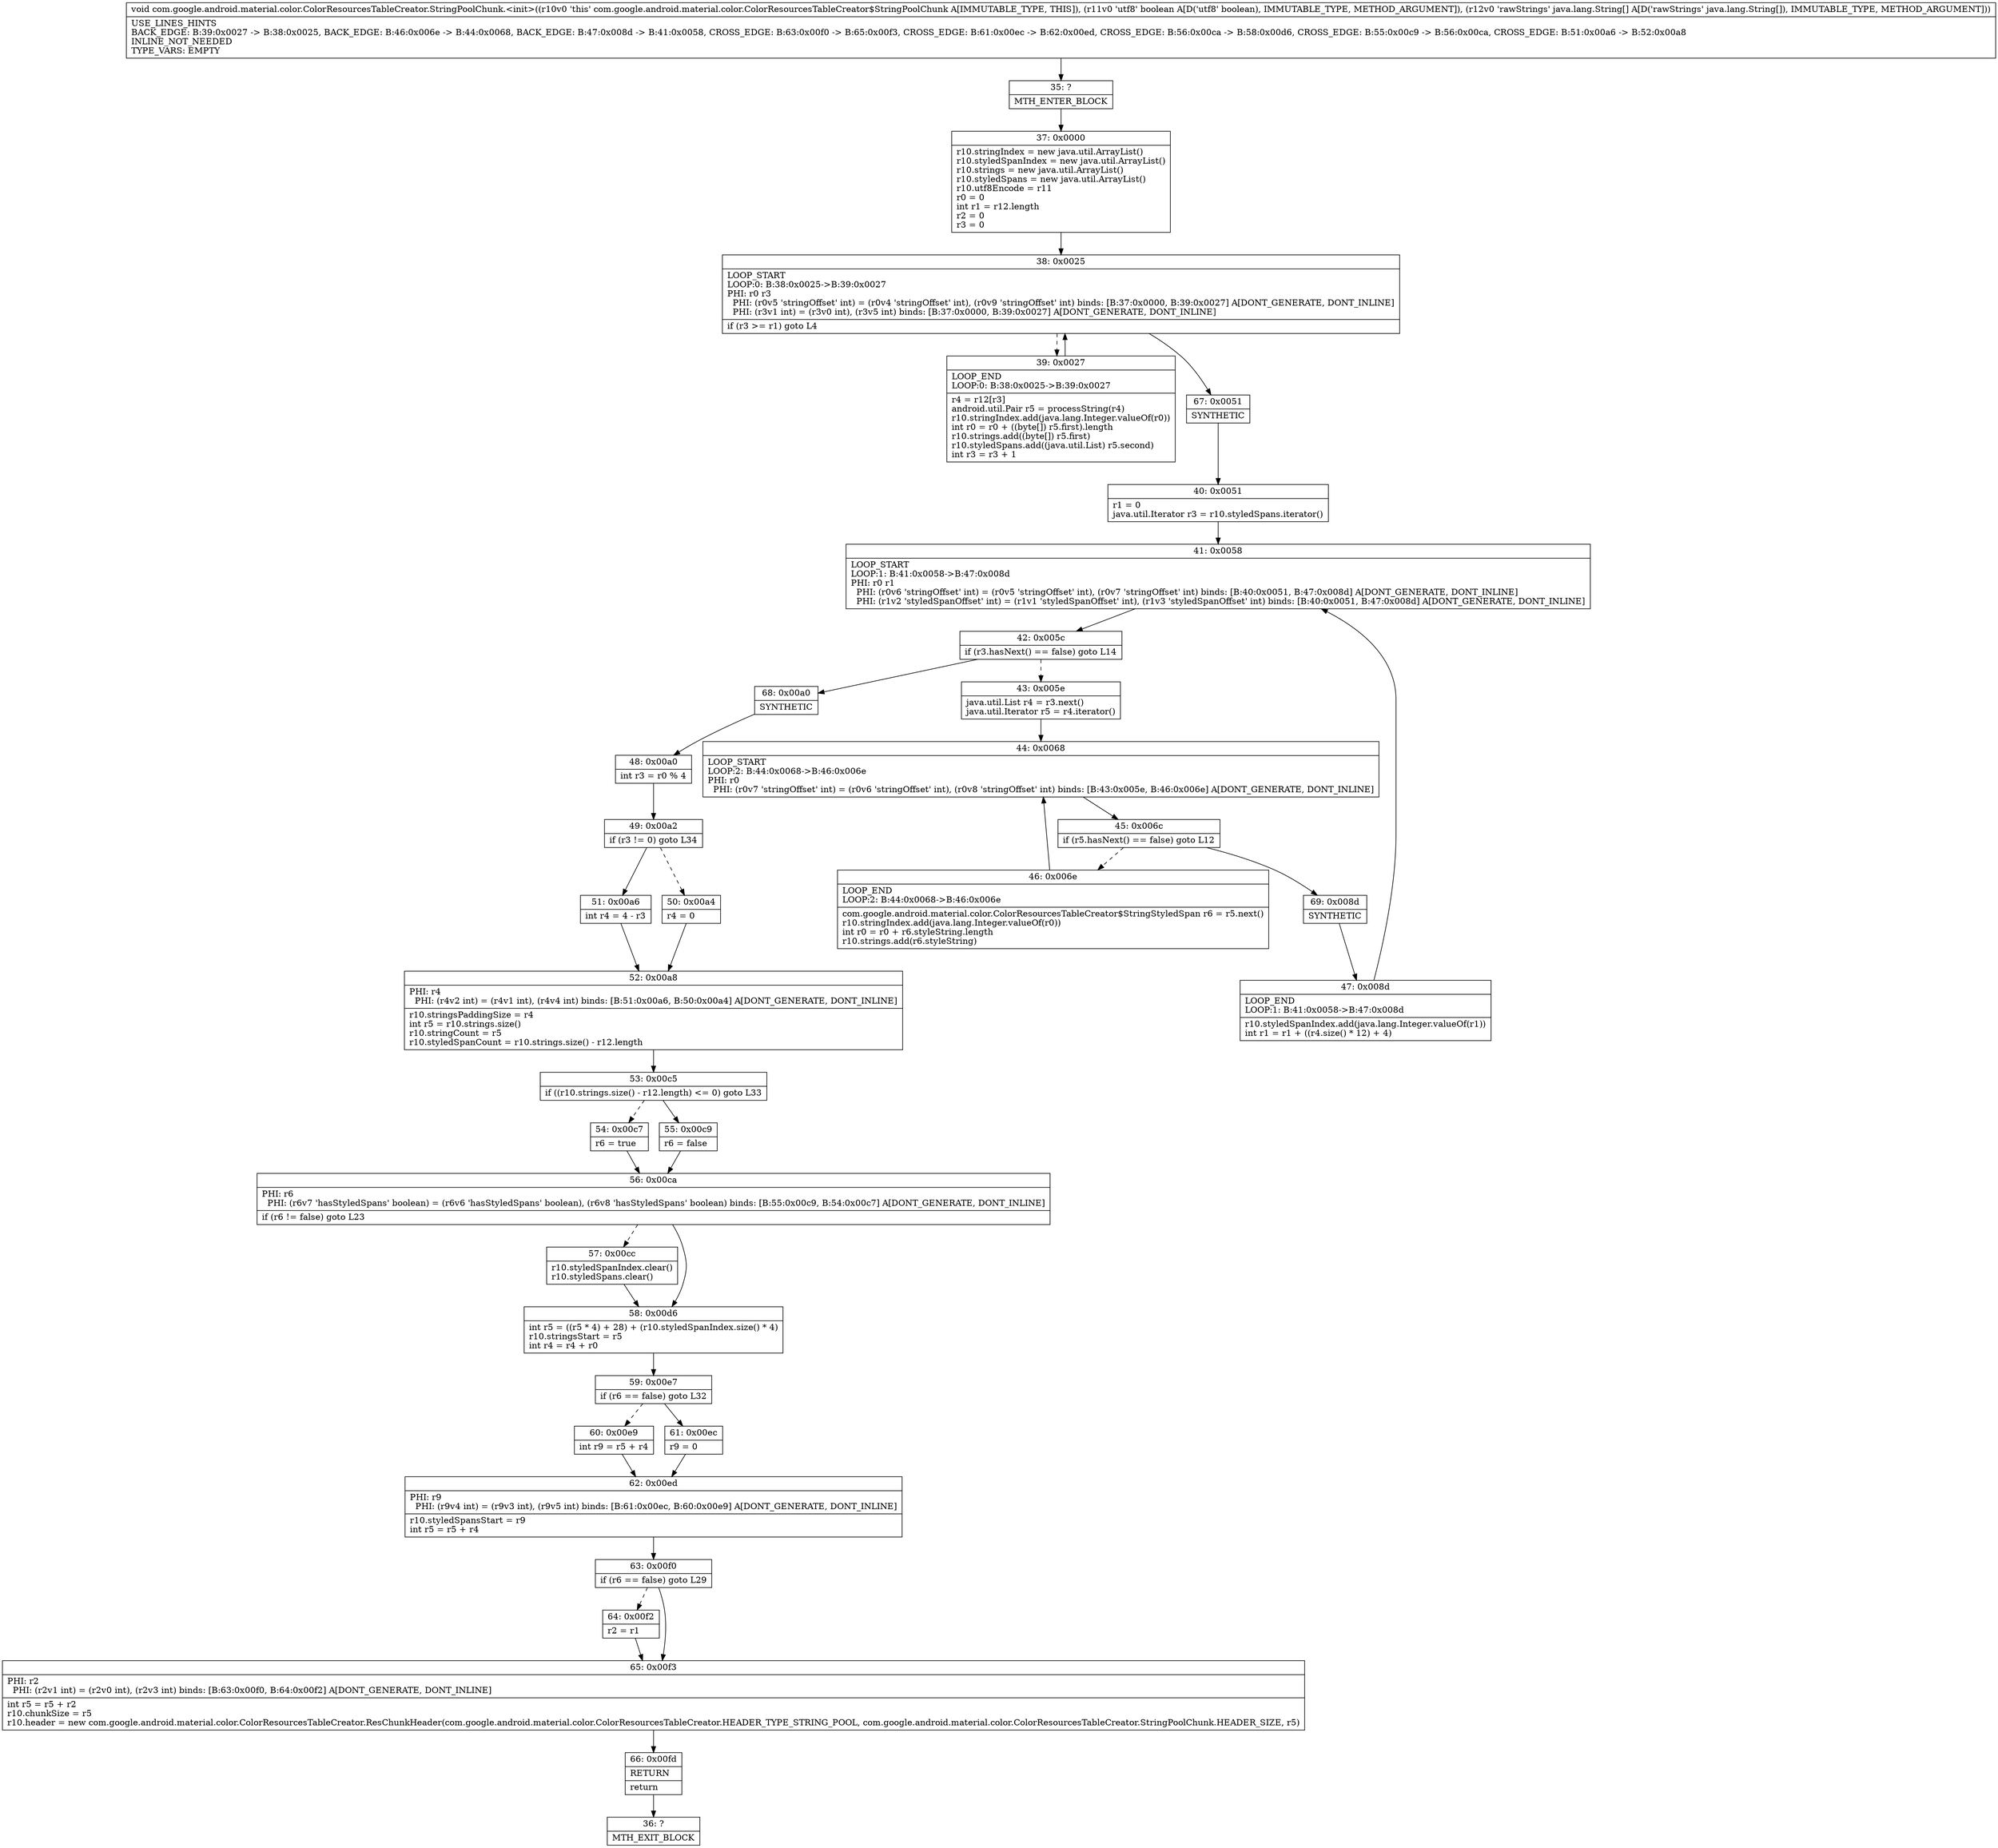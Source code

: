 digraph "CFG forcom.google.android.material.color.ColorResourcesTableCreator.StringPoolChunk.\<init\>(Z[Ljava\/lang\/String;)V" {
Node_35 [shape=record,label="{35\:\ ?|MTH_ENTER_BLOCK\l}"];
Node_37 [shape=record,label="{37\:\ 0x0000|r10.stringIndex = new java.util.ArrayList()\lr10.styledSpanIndex = new java.util.ArrayList()\lr10.strings = new java.util.ArrayList()\lr10.styledSpans = new java.util.ArrayList()\lr10.utf8Encode = r11\lr0 = 0\lint r1 = r12.length\lr2 = 0\lr3 = 0\l}"];
Node_38 [shape=record,label="{38\:\ 0x0025|LOOP_START\lLOOP:0: B:38:0x0025\-\>B:39:0x0027\lPHI: r0 r3 \l  PHI: (r0v5 'stringOffset' int) = (r0v4 'stringOffset' int), (r0v9 'stringOffset' int) binds: [B:37:0x0000, B:39:0x0027] A[DONT_GENERATE, DONT_INLINE]\l  PHI: (r3v1 int) = (r3v0 int), (r3v5 int) binds: [B:37:0x0000, B:39:0x0027] A[DONT_GENERATE, DONT_INLINE]\l|if (r3 \>= r1) goto L4\l}"];
Node_39 [shape=record,label="{39\:\ 0x0027|LOOP_END\lLOOP:0: B:38:0x0025\-\>B:39:0x0027\l|r4 = r12[r3]\landroid.util.Pair r5 = processString(r4)\lr10.stringIndex.add(java.lang.Integer.valueOf(r0))\lint r0 = r0 + ((byte[]) r5.first).length\lr10.strings.add((byte[]) r5.first)\lr10.styledSpans.add((java.util.List) r5.second)\lint r3 = r3 + 1\l}"];
Node_67 [shape=record,label="{67\:\ 0x0051|SYNTHETIC\l}"];
Node_40 [shape=record,label="{40\:\ 0x0051|r1 = 0\ljava.util.Iterator r3 = r10.styledSpans.iterator()\l}"];
Node_41 [shape=record,label="{41\:\ 0x0058|LOOP_START\lLOOP:1: B:41:0x0058\-\>B:47:0x008d\lPHI: r0 r1 \l  PHI: (r0v6 'stringOffset' int) = (r0v5 'stringOffset' int), (r0v7 'stringOffset' int) binds: [B:40:0x0051, B:47:0x008d] A[DONT_GENERATE, DONT_INLINE]\l  PHI: (r1v2 'styledSpanOffset' int) = (r1v1 'styledSpanOffset' int), (r1v3 'styledSpanOffset' int) binds: [B:40:0x0051, B:47:0x008d] A[DONT_GENERATE, DONT_INLINE]\l}"];
Node_42 [shape=record,label="{42\:\ 0x005c|if (r3.hasNext() == false) goto L14\l}"];
Node_43 [shape=record,label="{43\:\ 0x005e|java.util.List r4 = r3.next()\ljava.util.Iterator r5 = r4.iterator()\l}"];
Node_44 [shape=record,label="{44\:\ 0x0068|LOOP_START\lLOOP:2: B:44:0x0068\-\>B:46:0x006e\lPHI: r0 \l  PHI: (r0v7 'stringOffset' int) = (r0v6 'stringOffset' int), (r0v8 'stringOffset' int) binds: [B:43:0x005e, B:46:0x006e] A[DONT_GENERATE, DONT_INLINE]\l}"];
Node_45 [shape=record,label="{45\:\ 0x006c|if (r5.hasNext() == false) goto L12\l}"];
Node_46 [shape=record,label="{46\:\ 0x006e|LOOP_END\lLOOP:2: B:44:0x0068\-\>B:46:0x006e\l|com.google.android.material.color.ColorResourcesTableCreator$StringStyledSpan r6 = r5.next()\lr10.stringIndex.add(java.lang.Integer.valueOf(r0))\lint r0 = r0 + r6.styleString.length\lr10.strings.add(r6.styleString)\l}"];
Node_69 [shape=record,label="{69\:\ 0x008d|SYNTHETIC\l}"];
Node_47 [shape=record,label="{47\:\ 0x008d|LOOP_END\lLOOP:1: B:41:0x0058\-\>B:47:0x008d\l|r10.styledSpanIndex.add(java.lang.Integer.valueOf(r1))\lint r1 = r1 + ((r4.size() * 12) + 4)\l}"];
Node_68 [shape=record,label="{68\:\ 0x00a0|SYNTHETIC\l}"];
Node_48 [shape=record,label="{48\:\ 0x00a0|int r3 = r0 % 4\l}"];
Node_49 [shape=record,label="{49\:\ 0x00a2|if (r3 != 0) goto L34\l}"];
Node_50 [shape=record,label="{50\:\ 0x00a4|r4 = 0\l}"];
Node_52 [shape=record,label="{52\:\ 0x00a8|PHI: r4 \l  PHI: (r4v2 int) = (r4v1 int), (r4v4 int) binds: [B:51:0x00a6, B:50:0x00a4] A[DONT_GENERATE, DONT_INLINE]\l|r10.stringsPaddingSize = r4\lint r5 = r10.strings.size()\lr10.stringCount = r5\lr10.styledSpanCount = r10.strings.size() \- r12.length\l}"];
Node_53 [shape=record,label="{53\:\ 0x00c5|if ((r10.strings.size() \- r12.length) \<= 0) goto L33\l}"];
Node_54 [shape=record,label="{54\:\ 0x00c7|r6 = true\l}"];
Node_56 [shape=record,label="{56\:\ 0x00ca|PHI: r6 \l  PHI: (r6v7 'hasStyledSpans' boolean) = (r6v6 'hasStyledSpans' boolean), (r6v8 'hasStyledSpans' boolean) binds: [B:55:0x00c9, B:54:0x00c7] A[DONT_GENERATE, DONT_INLINE]\l|if (r6 != false) goto L23\l}"];
Node_57 [shape=record,label="{57\:\ 0x00cc|r10.styledSpanIndex.clear()\lr10.styledSpans.clear()\l}"];
Node_58 [shape=record,label="{58\:\ 0x00d6|int r5 = ((r5 * 4) + 28) + (r10.styledSpanIndex.size() * 4)\lr10.stringsStart = r5\lint r4 = r4 + r0\l}"];
Node_59 [shape=record,label="{59\:\ 0x00e7|if (r6 == false) goto L32\l}"];
Node_60 [shape=record,label="{60\:\ 0x00e9|int r9 = r5 + r4\l}"];
Node_62 [shape=record,label="{62\:\ 0x00ed|PHI: r9 \l  PHI: (r9v4 int) = (r9v3 int), (r9v5 int) binds: [B:61:0x00ec, B:60:0x00e9] A[DONT_GENERATE, DONT_INLINE]\l|r10.styledSpansStart = r9\lint r5 = r5 + r4\l}"];
Node_63 [shape=record,label="{63\:\ 0x00f0|if (r6 == false) goto L29\l}"];
Node_64 [shape=record,label="{64\:\ 0x00f2|r2 = r1\l}"];
Node_65 [shape=record,label="{65\:\ 0x00f3|PHI: r2 \l  PHI: (r2v1 int) = (r2v0 int), (r2v3 int) binds: [B:63:0x00f0, B:64:0x00f2] A[DONT_GENERATE, DONT_INLINE]\l|int r5 = r5 + r2\lr10.chunkSize = r5\lr10.header = new com.google.android.material.color.ColorResourcesTableCreator.ResChunkHeader(com.google.android.material.color.ColorResourcesTableCreator.HEADER_TYPE_STRING_POOL, com.google.android.material.color.ColorResourcesTableCreator.StringPoolChunk.HEADER_SIZE, r5)\l}"];
Node_66 [shape=record,label="{66\:\ 0x00fd|RETURN\l|return\l}"];
Node_36 [shape=record,label="{36\:\ ?|MTH_EXIT_BLOCK\l}"];
Node_61 [shape=record,label="{61\:\ 0x00ec|r9 = 0\l}"];
Node_55 [shape=record,label="{55\:\ 0x00c9|r6 = false\l}"];
Node_51 [shape=record,label="{51\:\ 0x00a6|int r4 = 4 \- r3\l}"];
MethodNode[shape=record,label="{void com.google.android.material.color.ColorResourcesTableCreator.StringPoolChunk.\<init\>((r10v0 'this' com.google.android.material.color.ColorResourcesTableCreator$StringPoolChunk A[IMMUTABLE_TYPE, THIS]), (r11v0 'utf8' boolean A[D('utf8' boolean), IMMUTABLE_TYPE, METHOD_ARGUMENT]), (r12v0 'rawStrings' java.lang.String[] A[D('rawStrings' java.lang.String[]), IMMUTABLE_TYPE, METHOD_ARGUMENT]))  | USE_LINES_HINTS\lBACK_EDGE: B:39:0x0027 \-\> B:38:0x0025, BACK_EDGE: B:46:0x006e \-\> B:44:0x0068, BACK_EDGE: B:47:0x008d \-\> B:41:0x0058, CROSS_EDGE: B:63:0x00f0 \-\> B:65:0x00f3, CROSS_EDGE: B:61:0x00ec \-\> B:62:0x00ed, CROSS_EDGE: B:56:0x00ca \-\> B:58:0x00d6, CROSS_EDGE: B:55:0x00c9 \-\> B:56:0x00ca, CROSS_EDGE: B:51:0x00a6 \-\> B:52:0x00a8\lINLINE_NOT_NEEDED\lTYPE_VARS: EMPTY\l}"];
MethodNode -> Node_35;Node_35 -> Node_37;
Node_37 -> Node_38;
Node_38 -> Node_39[style=dashed];
Node_38 -> Node_67;
Node_39 -> Node_38;
Node_67 -> Node_40;
Node_40 -> Node_41;
Node_41 -> Node_42;
Node_42 -> Node_43[style=dashed];
Node_42 -> Node_68;
Node_43 -> Node_44;
Node_44 -> Node_45;
Node_45 -> Node_46[style=dashed];
Node_45 -> Node_69;
Node_46 -> Node_44;
Node_69 -> Node_47;
Node_47 -> Node_41;
Node_68 -> Node_48;
Node_48 -> Node_49;
Node_49 -> Node_50[style=dashed];
Node_49 -> Node_51;
Node_50 -> Node_52;
Node_52 -> Node_53;
Node_53 -> Node_54[style=dashed];
Node_53 -> Node_55;
Node_54 -> Node_56;
Node_56 -> Node_57[style=dashed];
Node_56 -> Node_58;
Node_57 -> Node_58;
Node_58 -> Node_59;
Node_59 -> Node_60[style=dashed];
Node_59 -> Node_61;
Node_60 -> Node_62;
Node_62 -> Node_63;
Node_63 -> Node_64[style=dashed];
Node_63 -> Node_65;
Node_64 -> Node_65;
Node_65 -> Node_66;
Node_66 -> Node_36;
Node_61 -> Node_62;
Node_55 -> Node_56;
Node_51 -> Node_52;
}

